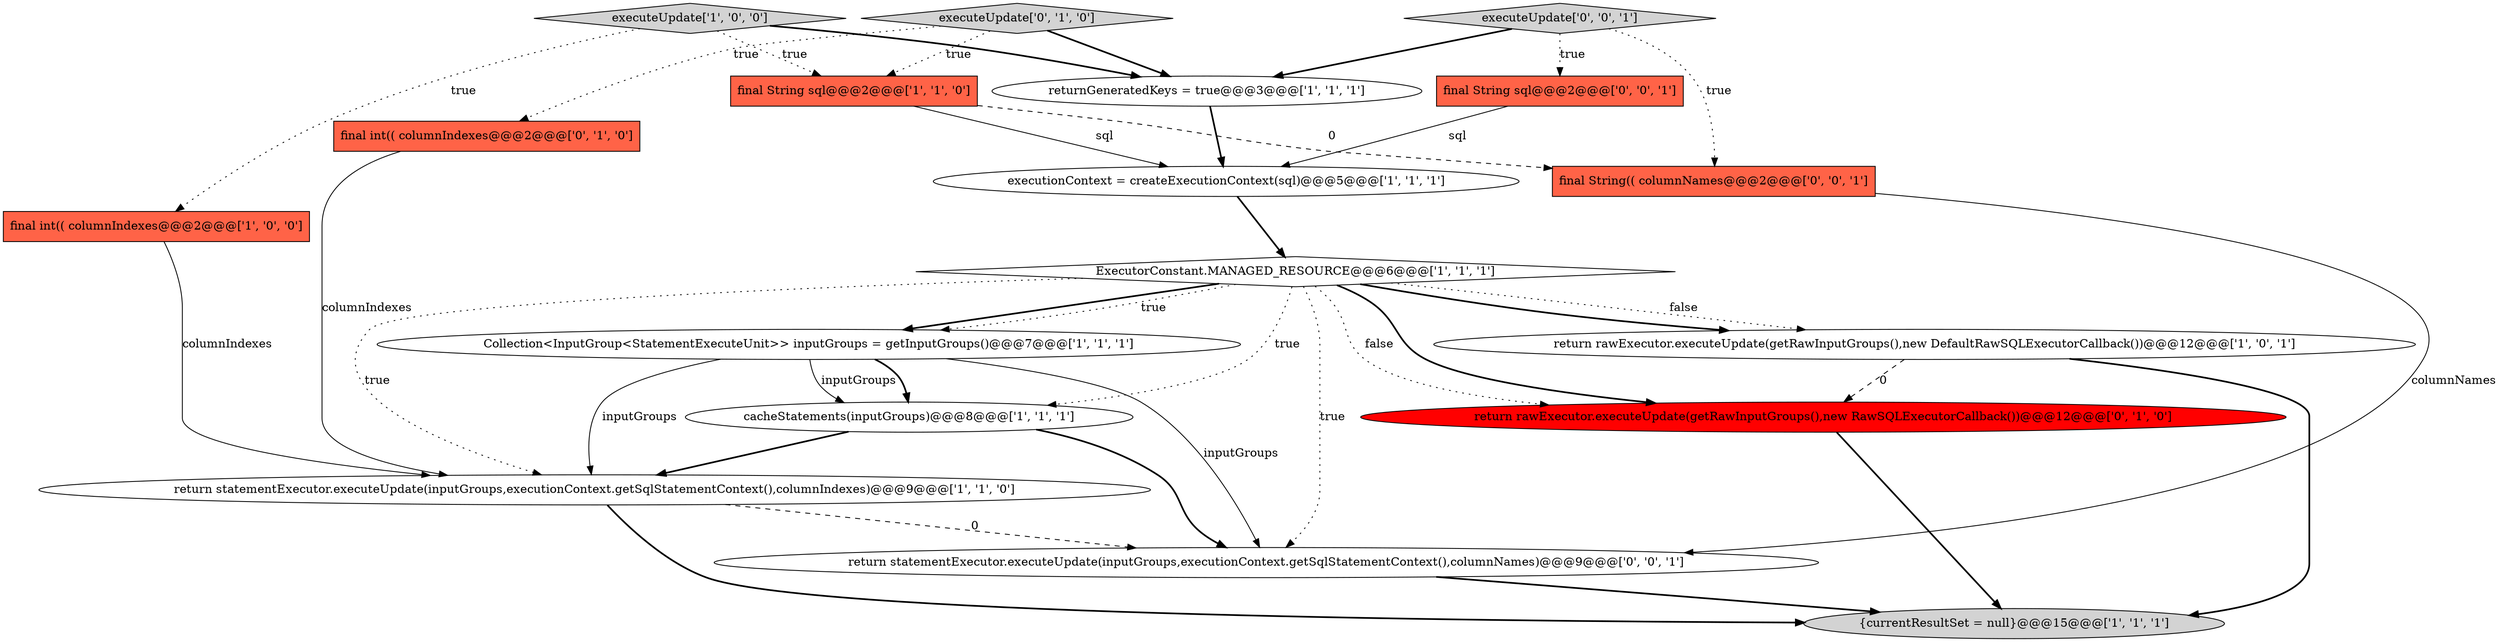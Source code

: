 digraph {
4 [style = filled, label = "Collection<InputGroup<StatementExecuteUnit>> inputGroups = getInputGroups()@@@7@@@['1', '1', '1']", fillcolor = white, shape = ellipse image = "AAA0AAABBB1BBB"];
1 [style = filled, label = "ExecutorConstant.MANAGED_RESOURCE@@@6@@@['1', '1', '1']", fillcolor = white, shape = diamond image = "AAA0AAABBB1BBB"];
12 [style = filled, label = "executeUpdate['0', '1', '0']", fillcolor = lightgray, shape = diamond image = "AAA0AAABBB2BBB"];
0 [style = filled, label = "returnGeneratedKeys = true@@@3@@@['1', '1', '1']", fillcolor = white, shape = ellipse image = "AAA0AAABBB1BBB"];
8 [style = filled, label = "final int(( columnIndexes@@@2@@@['1', '0', '0']", fillcolor = tomato, shape = box image = "AAA0AAABBB1BBB"];
2 [style = filled, label = "return statementExecutor.executeUpdate(inputGroups,executionContext.getSqlStatementContext(),columnIndexes)@@@9@@@['1', '1', '0']", fillcolor = white, shape = ellipse image = "AAA0AAABBB1BBB"];
16 [style = filled, label = "final String sql@@@2@@@['0', '0', '1']", fillcolor = tomato, shape = box image = "AAA0AAABBB3BBB"];
10 [style = filled, label = "executeUpdate['1', '0', '0']", fillcolor = lightgray, shape = diamond image = "AAA0AAABBB1BBB"];
7 [style = filled, label = "{currentResultSet = null}@@@15@@@['1', '1', '1']", fillcolor = lightgray, shape = ellipse image = "AAA0AAABBB1BBB"];
9 [style = filled, label = "final String sql@@@2@@@['1', '1', '0']", fillcolor = tomato, shape = box image = "AAA0AAABBB1BBB"];
11 [style = filled, label = "return rawExecutor.executeUpdate(getRawInputGroups(),new RawSQLExecutorCallback())@@@12@@@['0', '1', '0']", fillcolor = red, shape = ellipse image = "AAA1AAABBB2BBB"];
13 [style = filled, label = "final int(( columnIndexes@@@2@@@['0', '1', '0']", fillcolor = tomato, shape = box image = "AAA0AAABBB2BBB"];
14 [style = filled, label = "executeUpdate['0', '0', '1']", fillcolor = lightgray, shape = diamond image = "AAA0AAABBB3BBB"];
15 [style = filled, label = "return statementExecutor.executeUpdate(inputGroups,executionContext.getSqlStatementContext(),columnNames)@@@9@@@['0', '0', '1']", fillcolor = white, shape = ellipse image = "AAA0AAABBB3BBB"];
5 [style = filled, label = "cacheStatements(inputGroups)@@@8@@@['1', '1', '1']", fillcolor = white, shape = ellipse image = "AAA0AAABBB1BBB"];
3 [style = filled, label = "executionContext = createExecutionContext(sql)@@@5@@@['1', '1', '1']", fillcolor = white, shape = ellipse image = "AAA0AAABBB1BBB"];
17 [style = filled, label = "final String(( columnNames@@@2@@@['0', '0', '1']", fillcolor = tomato, shape = box image = "AAA0AAABBB3BBB"];
6 [style = filled, label = "return rawExecutor.executeUpdate(getRawInputGroups(),new DefaultRawSQLExecutorCallback())@@@12@@@['1', '0', '1']", fillcolor = white, shape = ellipse image = "AAA0AAABBB1BBB"];
0->3 [style = bold, label=""];
10->8 [style = dotted, label="true"];
4->2 [style = solid, label="inputGroups"];
9->3 [style = solid, label="sql"];
1->4 [style = bold, label=""];
15->7 [style = bold, label=""];
3->1 [style = bold, label=""];
6->11 [style = dashed, label="0"];
5->15 [style = bold, label=""];
1->4 [style = dotted, label="true"];
1->6 [style = dotted, label="false"];
10->9 [style = dotted, label="true"];
12->0 [style = bold, label=""];
16->3 [style = solid, label="sql"];
1->11 [style = bold, label=""];
2->15 [style = dashed, label="0"];
4->5 [style = solid, label="inputGroups"];
14->16 [style = dotted, label="true"];
13->2 [style = solid, label="columnIndexes"];
14->17 [style = dotted, label="true"];
5->2 [style = bold, label=""];
12->13 [style = dotted, label="true"];
1->6 [style = bold, label=""];
14->0 [style = bold, label=""];
1->11 [style = dotted, label="false"];
1->15 [style = dotted, label="true"];
4->15 [style = solid, label="inputGroups"];
9->17 [style = dashed, label="0"];
10->0 [style = bold, label=""];
17->15 [style = solid, label="columnNames"];
8->2 [style = solid, label="columnIndexes"];
2->7 [style = bold, label=""];
6->7 [style = bold, label=""];
1->2 [style = dotted, label="true"];
4->5 [style = bold, label=""];
1->5 [style = dotted, label="true"];
11->7 [style = bold, label=""];
12->9 [style = dotted, label="true"];
}
